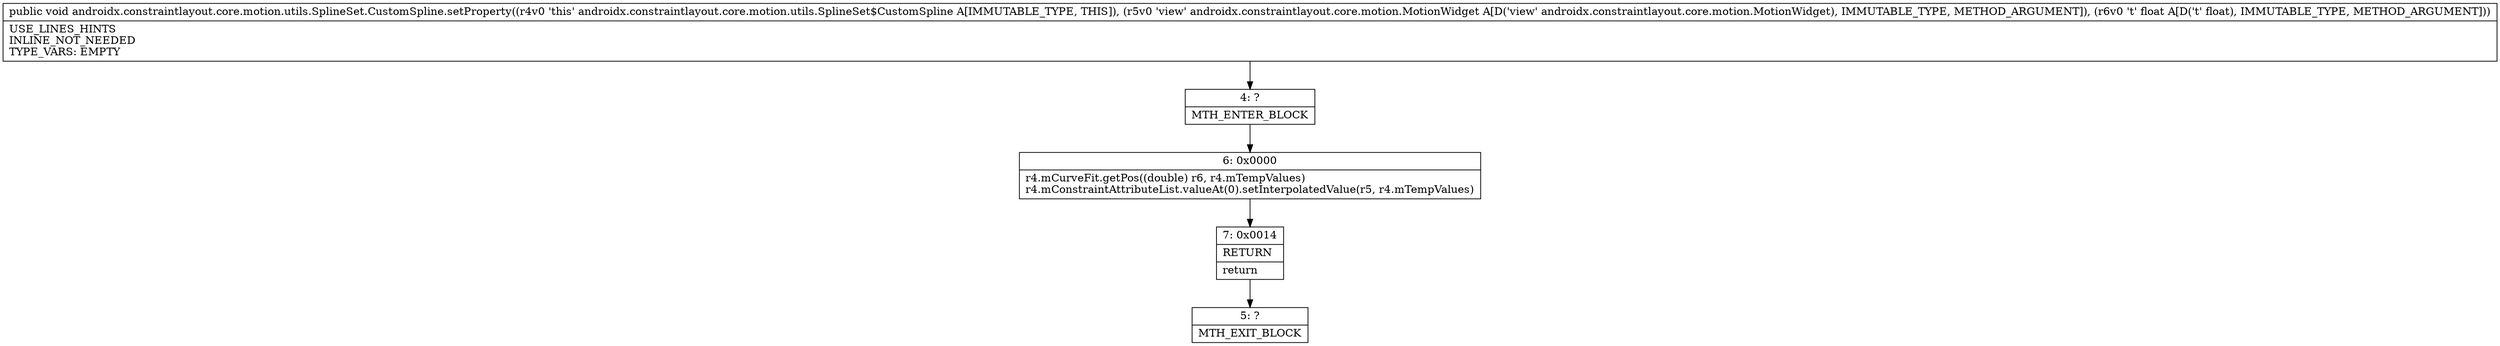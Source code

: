 digraph "CFG forandroidx.constraintlayout.core.motion.utils.SplineSet.CustomSpline.setProperty(Landroidx\/constraintlayout\/core\/motion\/MotionWidget;F)V" {
Node_4 [shape=record,label="{4\:\ ?|MTH_ENTER_BLOCK\l}"];
Node_6 [shape=record,label="{6\:\ 0x0000|r4.mCurveFit.getPos((double) r6, r4.mTempValues)\lr4.mConstraintAttributeList.valueAt(0).setInterpolatedValue(r5, r4.mTempValues)\l}"];
Node_7 [shape=record,label="{7\:\ 0x0014|RETURN\l|return\l}"];
Node_5 [shape=record,label="{5\:\ ?|MTH_EXIT_BLOCK\l}"];
MethodNode[shape=record,label="{public void androidx.constraintlayout.core.motion.utils.SplineSet.CustomSpline.setProperty((r4v0 'this' androidx.constraintlayout.core.motion.utils.SplineSet$CustomSpline A[IMMUTABLE_TYPE, THIS]), (r5v0 'view' androidx.constraintlayout.core.motion.MotionWidget A[D('view' androidx.constraintlayout.core.motion.MotionWidget), IMMUTABLE_TYPE, METHOD_ARGUMENT]), (r6v0 't' float A[D('t' float), IMMUTABLE_TYPE, METHOD_ARGUMENT]))  | USE_LINES_HINTS\lINLINE_NOT_NEEDED\lTYPE_VARS: EMPTY\l}"];
MethodNode -> Node_4;Node_4 -> Node_6;
Node_6 -> Node_7;
Node_7 -> Node_5;
}

